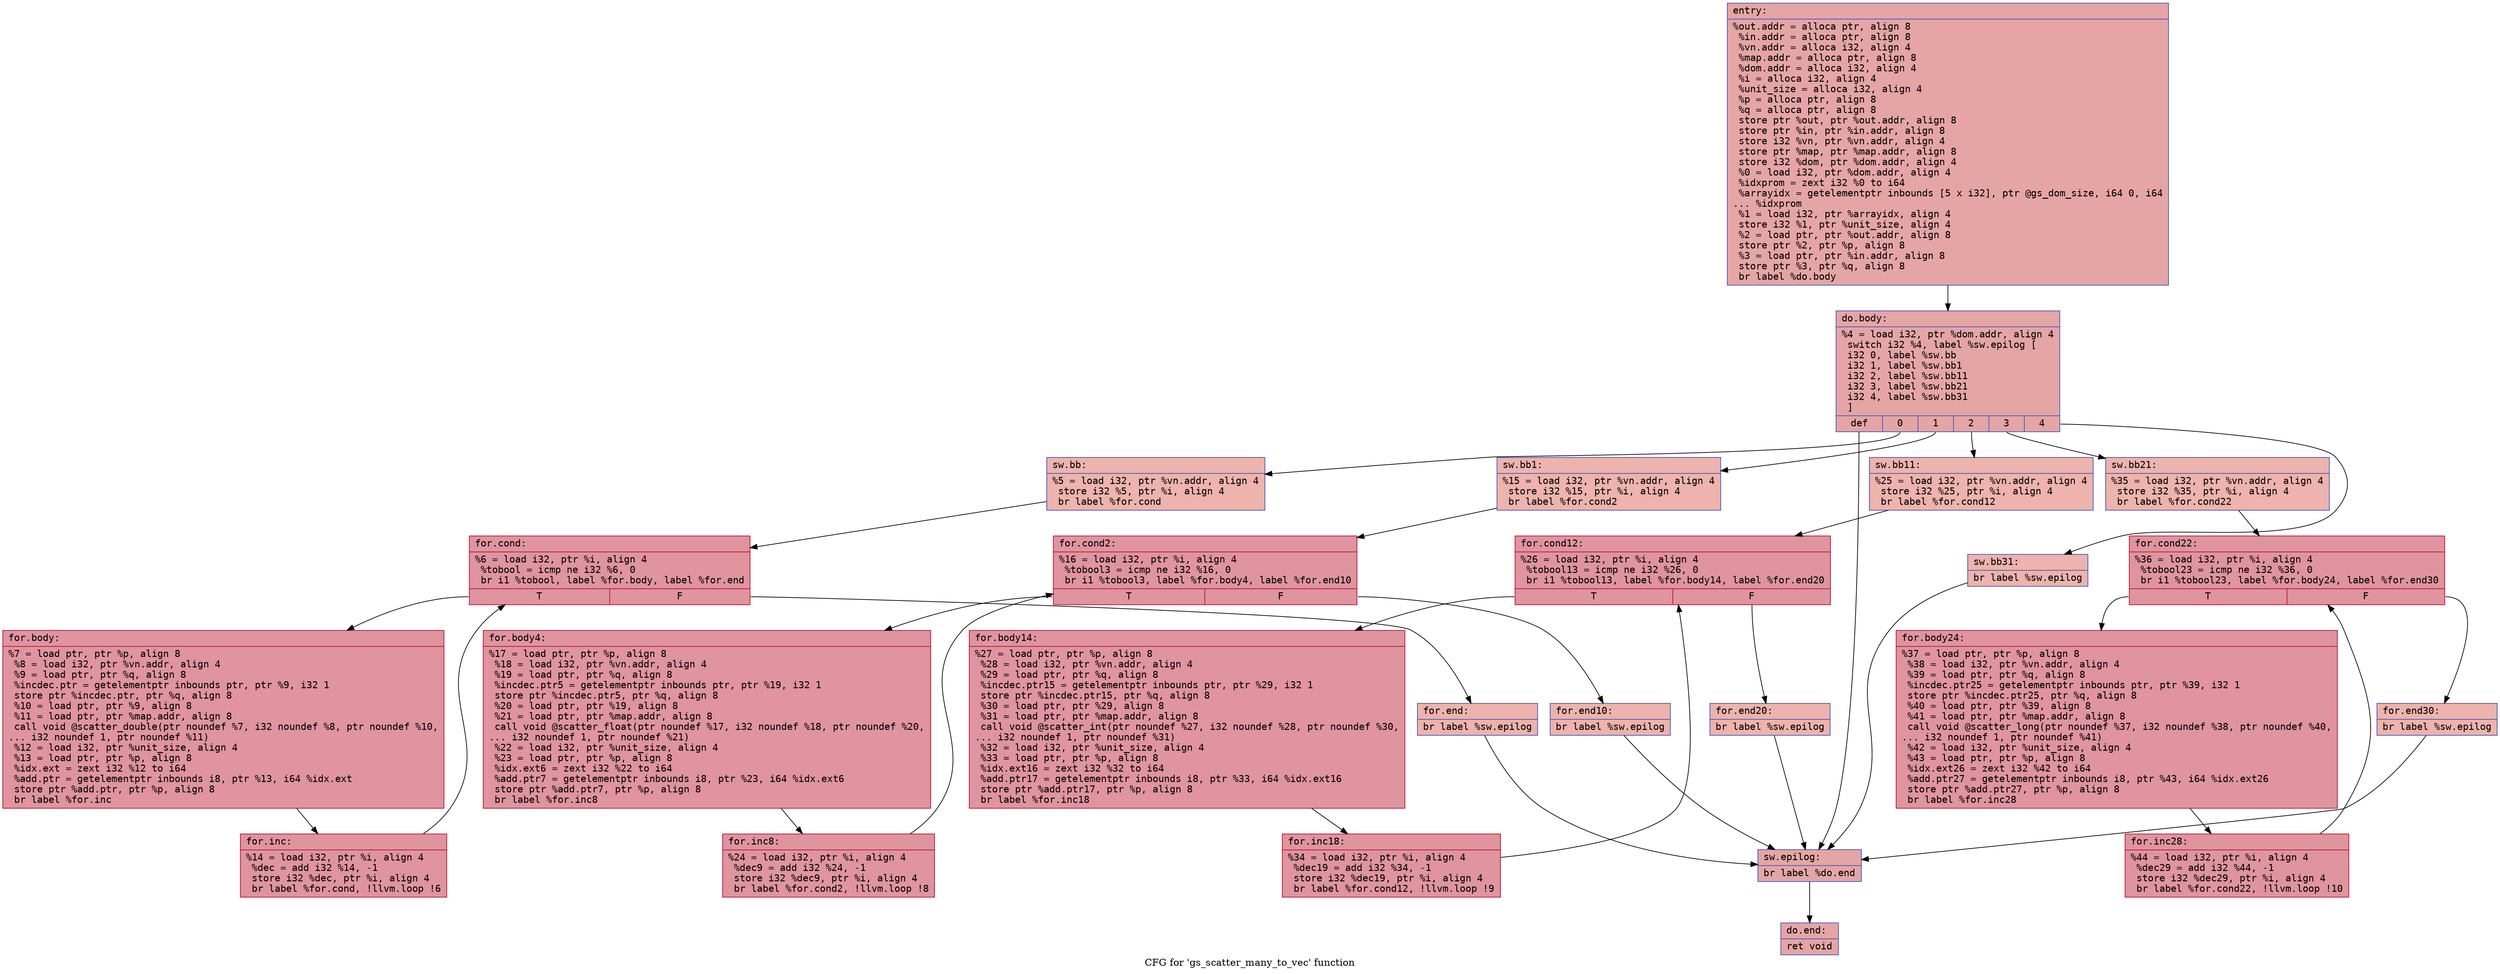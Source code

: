 digraph "CFG for 'gs_scatter_many_to_vec' function" {
	label="CFG for 'gs_scatter_many_to_vec' function";

	Node0x55e011d2f690 [shape=record,color="#3d50c3ff", style=filled, fillcolor="#c5333470" fontname="Courier",label="{entry:\l|  %out.addr = alloca ptr, align 8\l  %in.addr = alloca ptr, align 8\l  %vn.addr = alloca i32, align 4\l  %map.addr = alloca ptr, align 8\l  %dom.addr = alloca i32, align 4\l  %i = alloca i32, align 4\l  %unit_size = alloca i32, align 4\l  %p = alloca ptr, align 8\l  %q = alloca ptr, align 8\l  store ptr %out, ptr %out.addr, align 8\l  store ptr %in, ptr %in.addr, align 8\l  store i32 %vn, ptr %vn.addr, align 4\l  store ptr %map, ptr %map.addr, align 8\l  store i32 %dom, ptr %dom.addr, align 4\l  %0 = load i32, ptr %dom.addr, align 4\l  %idxprom = zext i32 %0 to i64\l  %arrayidx = getelementptr inbounds [5 x i32], ptr @gs_dom_size, i64 0, i64\l... %idxprom\l  %1 = load i32, ptr %arrayidx, align 4\l  store i32 %1, ptr %unit_size, align 4\l  %2 = load ptr, ptr %out.addr, align 8\l  store ptr %2, ptr %p, align 8\l  %3 = load ptr, ptr %in.addr, align 8\l  store ptr %3, ptr %q, align 8\l  br label %do.body\l}"];
	Node0x55e011d2f690 -> Node0x55e011d309f0[tooltip="entry -> do.body\nProbability 100.00%" ];
	Node0x55e011d309f0 [shape=record,color="#3d50c3ff", style=filled, fillcolor="#c5333470" fontname="Courier",label="{do.body:\l|  %4 = load i32, ptr %dom.addr, align 4\l  switch i32 %4, label %sw.epilog [\l    i32 0, label %sw.bb\l    i32 1, label %sw.bb1\l    i32 2, label %sw.bb11\l    i32 3, label %sw.bb21\l    i32 4, label %sw.bb31\l  ]\l|{<s0>def|<s1>0|<s2>1|<s3>2|<s4>3|<s5>4}}"];
	Node0x55e011d309f0:s0 -> Node0x55e011d30b50[tooltip="do.body -> sw.epilog\nProbability 16.67%" ];
	Node0x55e011d309f0:s1 -> Node0x55e011d30bd0[tooltip="do.body -> sw.bb\nProbability 16.67%" ];
	Node0x55e011d309f0:s2 -> Node0x55e011d30c40[tooltip="do.body -> sw.bb1\nProbability 16.67%" ];
	Node0x55e011d309f0:s3 -> Node0x55e011d30cb0[tooltip="do.body -> sw.bb11\nProbability 16.67%" ];
	Node0x55e011d309f0:s4 -> Node0x55e011d30d20[tooltip="do.body -> sw.bb21\nProbability 16.67%" ];
	Node0x55e011d309f0:s5 -> Node0x55e011d30d90[tooltip="do.body -> sw.bb31\nProbability 16.67%" ];
	Node0x55e011d30bd0 [shape=record,color="#3d50c3ff", style=filled, fillcolor="#d6524470" fontname="Courier",label="{sw.bb:\l|  %5 = load i32, ptr %vn.addr, align 4\l  store i32 %5, ptr %i, align 4\l  br label %for.cond\l}"];
	Node0x55e011d30bd0 -> Node0x55e011d310b0[tooltip="sw.bb -> for.cond\nProbability 100.00%" ];
	Node0x55e011d310b0 [shape=record,color="#b70d28ff", style=filled, fillcolor="#b70d2870" fontname="Courier",label="{for.cond:\l|  %6 = load i32, ptr %i, align 4\l  %tobool = icmp ne i32 %6, 0\l  br i1 %tobool, label %for.body, label %for.end\l|{<s0>T|<s1>F}}"];
	Node0x55e011d310b0:s0 -> Node0x55e011d2feb0[tooltip="for.cond -> for.body\nProbability 96.88%" ];
	Node0x55e011d310b0:s1 -> Node0x55e011d2ff30[tooltip="for.cond -> for.end\nProbability 3.12%" ];
	Node0x55e011d2feb0 [shape=record,color="#b70d28ff", style=filled, fillcolor="#b70d2870" fontname="Courier",label="{for.body:\l|  %7 = load ptr, ptr %p, align 8\l  %8 = load i32, ptr %vn.addr, align 4\l  %9 = load ptr, ptr %q, align 8\l  %incdec.ptr = getelementptr inbounds ptr, ptr %9, i32 1\l  store ptr %incdec.ptr, ptr %q, align 8\l  %10 = load ptr, ptr %9, align 8\l  %11 = load ptr, ptr %map.addr, align 8\l  call void @scatter_double(ptr noundef %7, i32 noundef %8, ptr noundef %10,\l... i32 noundef 1, ptr noundef %11)\l  %12 = load i32, ptr %unit_size, align 4\l  %13 = load ptr, ptr %p, align 8\l  %idx.ext = zext i32 %12 to i64\l  %add.ptr = getelementptr inbounds i8, ptr %13, i64 %idx.ext\l  store ptr %add.ptr, ptr %p, align 8\l  br label %for.inc\l}"];
	Node0x55e011d2feb0 -> Node0x55e011dafb40[tooltip="for.body -> for.inc\nProbability 100.00%" ];
	Node0x55e011dafb40 [shape=record,color="#b70d28ff", style=filled, fillcolor="#b70d2870" fontname="Courier",label="{for.inc:\l|  %14 = load i32, ptr %i, align 4\l  %dec = add i32 %14, -1\l  store i32 %dec, ptr %i, align 4\l  br label %for.cond, !llvm.loop !6\l}"];
	Node0x55e011dafb40 -> Node0x55e011d310b0[tooltip="for.inc -> for.cond\nProbability 100.00%" ];
	Node0x55e011d2ff30 [shape=record,color="#3d50c3ff", style=filled, fillcolor="#d6524470" fontname="Courier",label="{for.end:\l|  br label %sw.epilog\l}"];
	Node0x55e011d2ff30 -> Node0x55e011d30b50[tooltip="for.end -> sw.epilog\nProbability 100.00%" ];
	Node0x55e011d30c40 [shape=record,color="#3d50c3ff", style=filled, fillcolor="#d6524470" fontname="Courier",label="{sw.bb1:\l|  %15 = load i32, ptr %vn.addr, align 4\l  store i32 %15, ptr %i, align 4\l  br label %for.cond2\l}"];
	Node0x55e011d30c40 -> Node0x55e011db0140[tooltip="sw.bb1 -> for.cond2\nProbability 100.00%" ];
	Node0x55e011db0140 [shape=record,color="#b70d28ff", style=filled, fillcolor="#b70d2870" fontname="Courier",label="{for.cond2:\l|  %16 = load i32, ptr %i, align 4\l  %tobool3 = icmp ne i32 %16, 0\l  br i1 %tobool3, label %for.body4, label %for.end10\l|{<s0>T|<s1>F}}"];
	Node0x55e011db0140:s0 -> Node0x55e011db0330[tooltip="for.cond2 -> for.body4\nProbability 96.88%" ];
	Node0x55e011db0140:s1 -> Node0x55e011db03b0[tooltip="for.cond2 -> for.end10\nProbability 3.12%" ];
	Node0x55e011db0330 [shape=record,color="#b70d28ff", style=filled, fillcolor="#b70d2870" fontname="Courier",label="{for.body4:\l|  %17 = load ptr, ptr %p, align 8\l  %18 = load i32, ptr %vn.addr, align 4\l  %19 = load ptr, ptr %q, align 8\l  %incdec.ptr5 = getelementptr inbounds ptr, ptr %19, i32 1\l  store ptr %incdec.ptr5, ptr %q, align 8\l  %20 = load ptr, ptr %19, align 8\l  %21 = load ptr, ptr %map.addr, align 8\l  call void @scatter_float(ptr noundef %17, i32 noundef %18, ptr noundef %20,\l... i32 noundef 1, ptr noundef %21)\l  %22 = load i32, ptr %unit_size, align 4\l  %23 = load ptr, ptr %p, align 8\l  %idx.ext6 = zext i32 %22 to i64\l  %add.ptr7 = getelementptr inbounds i8, ptr %23, i64 %idx.ext6\l  store ptr %add.ptr7, ptr %p, align 8\l  br label %for.inc8\l}"];
	Node0x55e011db0330 -> Node0x55e011db0d90[tooltip="for.body4 -> for.inc8\nProbability 100.00%" ];
	Node0x55e011db0d90 [shape=record,color="#b70d28ff", style=filled, fillcolor="#b70d2870" fontname="Courier",label="{for.inc8:\l|  %24 = load i32, ptr %i, align 4\l  %dec9 = add i32 %24, -1\l  store i32 %dec9, ptr %i, align 4\l  br label %for.cond2, !llvm.loop !8\l}"];
	Node0x55e011db0d90 -> Node0x55e011db0140[tooltip="for.inc8 -> for.cond2\nProbability 100.00%" ];
	Node0x55e011db03b0 [shape=record,color="#3d50c3ff", style=filled, fillcolor="#d6524470" fontname="Courier",label="{for.end10:\l|  br label %sw.epilog\l}"];
	Node0x55e011db03b0 -> Node0x55e011d30b50[tooltip="for.end10 -> sw.epilog\nProbability 100.00%" ];
	Node0x55e011d30cb0 [shape=record,color="#3d50c3ff", style=filled, fillcolor="#d6524470" fontname="Courier",label="{sw.bb11:\l|  %25 = load i32, ptr %vn.addr, align 4\l  store i32 %25, ptr %i, align 4\l  br label %for.cond12\l}"];
	Node0x55e011d30cb0 -> Node0x55e011db1380[tooltip="sw.bb11 -> for.cond12\nProbability 100.00%" ];
	Node0x55e011db1380 [shape=record,color="#b70d28ff", style=filled, fillcolor="#b70d2870" fontname="Courier",label="{for.cond12:\l|  %26 = load i32, ptr %i, align 4\l  %tobool13 = icmp ne i32 %26, 0\l  br i1 %tobool13, label %for.body14, label %for.end20\l|{<s0>T|<s1>F}}"];
	Node0x55e011db1380:s0 -> Node0x55e011db15b0[tooltip="for.cond12 -> for.body14\nProbability 96.88%" ];
	Node0x55e011db1380:s1 -> Node0x55e011db1630[tooltip="for.cond12 -> for.end20\nProbability 3.12%" ];
	Node0x55e011db15b0 [shape=record,color="#b70d28ff", style=filled, fillcolor="#b70d2870" fontname="Courier",label="{for.body14:\l|  %27 = load ptr, ptr %p, align 8\l  %28 = load i32, ptr %vn.addr, align 4\l  %29 = load ptr, ptr %q, align 8\l  %incdec.ptr15 = getelementptr inbounds ptr, ptr %29, i32 1\l  store ptr %incdec.ptr15, ptr %q, align 8\l  %30 = load ptr, ptr %29, align 8\l  %31 = load ptr, ptr %map.addr, align 8\l  call void @scatter_int(ptr noundef %27, i32 noundef %28, ptr noundef %30,\l... i32 noundef 1, ptr noundef %31)\l  %32 = load i32, ptr %unit_size, align 4\l  %33 = load ptr, ptr %p, align 8\l  %idx.ext16 = zext i32 %32 to i64\l  %add.ptr17 = getelementptr inbounds i8, ptr %33, i64 %idx.ext16\l  store ptr %add.ptr17, ptr %p, align 8\l  br label %for.inc18\l}"];
	Node0x55e011db15b0 -> Node0x55e011d311d0[tooltip="for.body14 -> for.inc18\nProbability 100.00%" ];
	Node0x55e011d311d0 [shape=record,color="#b70d28ff", style=filled, fillcolor="#b70d2870" fontname="Courier",label="{for.inc18:\l|  %34 = load i32, ptr %i, align 4\l  %dec19 = add i32 %34, -1\l  store i32 %dec19, ptr %i, align 4\l  br label %for.cond12, !llvm.loop !9\l}"];
	Node0x55e011d311d0 -> Node0x55e011db1380[tooltip="for.inc18 -> for.cond12\nProbability 100.00%" ];
	Node0x55e011db1630 [shape=record,color="#3d50c3ff", style=filled, fillcolor="#d6524470" fontname="Courier",label="{for.end20:\l|  br label %sw.epilog\l}"];
	Node0x55e011db1630 -> Node0x55e011d30b50[tooltip="for.end20 -> sw.epilog\nProbability 100.00%" ];
	Node0x55e011d30d20 [shape=record,color="#3d50c3ff", style=filled, fillcolor="#d6524470" fontname="Courier",label="{sw.bb21:\l|  %35 = load i32, ptr %vn.addr, align 4\l  store i32 %35, ptr %i, align 4\l  br label %for.cond22\l}"];
	Node0x55e011d30d20 -> Node0x55e011db28f0[tooltip="sw.bb21 -> for.cond22\nProbability 100.00%" ];
	Node0x55e011db28f0 [shape=record,color="#b70d28ff", style=filled, fillcolor="#b70d2870" fontname="Courier",label="{for.cond22:\l|  %36 = load i32, ptr %i, align 4\l  %tobool23 = icmp ne i32 %36, 0\l  br i1 %tobool23, label %for.body24, label %for.end30\l|{<s0>T|<s1>F}}"];
	Node0x55e011db28f0:s0 -> Node0x55e011db2b20[tooltip="for.cond22 -> for.body24\nProbability 96.88%" ];
	Node0x55e011db28f0:s1 -> Node0x55e011db2ba0[tooltip="for.cond22 -> for.end30\nProbability 3.12%" ];
	Node0x55e011db2b20 [shape=record,color="#b70d28ff", style=filled, fillcolor="#b70d2870" fontname="Courier",label="{for.body24:\l|  %37 = load ptr, ptr %p, align 8\l  %38 = load i32, ptr %vn.addr, align 4\l  %39 = load ptr, ptr %q, align 8\l  %incdec.ptr25 = getelementptr inbounds ptr, ptr %39, i32 1\l  store ptr %incdec.ptr25, ptr %q, align 8\l  %40 = load ptr, ptr %39, align 8\l  %41 = load ptr, ptr %map.addr, align 8\l  call void @scatter_long(ptr noundef %37, i32 noundef %38, ptr noundef %40,\l... i32 noundef 1, ptr noundef %41)\l  %42 = load i32, ptr %unit_size, align 4\l  %43 = load ptr, ptr %p, align 8\l  %idx.ext26 = zext i32 %42 to i64\l  %add.ptr27 = getelementptr inbounds i8, ptr %43, i64 %idx.ext26\l  store ptr %add.ptr27, ptr %p, align 8\l  br label %for.inc28\l}"];
	Node0x55e011db2b20 -> Node0x55e011db3560[tooltip="for.body24 -> for.inc28\nProbability 100.00%" ];
	Node0x55e011db3560 [shape=record,color="#b70d28ff", style=filled, fillcolor="#b70d2870" fontname="Courier",label="{for.inc28:\l|  %44 = load i32, ptr %i, align 4\l  %dec29 = add i32 %44, -1\l  store i32 %dec29, ptr %i, align 4\l  br label %for.cond22, !llvm.loop !10\l}"];
	Node0x55e011db3560 -> Node0x55e011db28f0[tooltip="for.inc28 -> for.cond22\nProbability 100.00%" ];
	Node0x55e011db2ba0 [shape=record,color="#3d50c3ff", style=filled, fillcolor="#d6524470" fontname="Courier",label="{for.end30:\l|  br label %sw.epilog\l}"];
	Node0x55e011db2ba0 -> Node0x55e011d30b50[tooltip="for.end30 -> sw.epilog\nProbability 100.00%" ];
	Node0x55e011d30d90 [shape=record,color="#3d50c3ff", style=filled, fillcolor="#d6524470" fontname="Courier",label="{sw.bb31:\l|  br label %sw.epilog\l}"];
	Node0x55e011d30d90 -> Node0x55e011d30b50[tooltip="sw.bb31 -> sw.epilog\nProbability 100.00%" ];
	Node0x55e011d30b50 [shape=record,color="#3d50c3ff", style=filled, fillcolor="#c5333470" fontname="Courier",label="{sw.epilog:\l|  br label %do.end\l}"];
	Node0x55e011d30b50 -> Node0x55e011db3aa0[tooltip="sw.epilog -> do.end\nProbability 100.00%" ];
	Node0x55e011db3aa0 [shape=record,color="#3d50c3ff", style=filled, fillcolor="#c5333470" fontname="Courier",label="{do.end:\l|  ret void\l}"];
}
